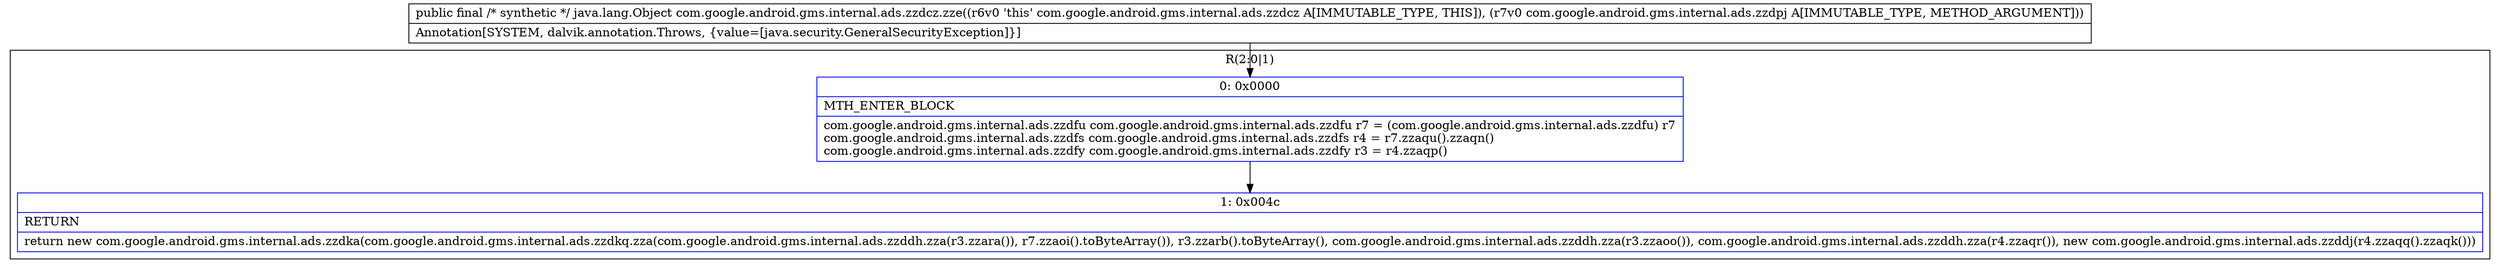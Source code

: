 digraph "CFG forcom.google.android.gms.internal.ads.zzdcz.zze(Lcom\/google\/android\/gms\/internal\/ads\/zzdpj;)Ljava\/lang\/Object;" {
subgraph cluster_Region_1263917203 {
label = "R(2:0|1)";
node [shape=record,color=blue];
Node_0 [shape=record,label="{0\:\ 0x0000|MTH_ENTER_BLOCK\l|com.google.android.gms.internal.ads.zzdfu com.google.android.gms.internal.ads.zzdfu r7 = (com.google.android.gms.internal.ads.zzdfu) r7\lcom.google.android.gms.internal.ads.zzdfs com.google.android.gms.internal.ads.zzdfs r4 = r7.zzaqu().zzaqn()\lcom.google.android.gms.internal.ads.zzdfy com.google.android.gms.internal.ads.zzdfy r3 = r4.zzaqp()\l}"];
Node_1 [shape=record,label="{1\:\ 0x004c|RETURN\l|return new com.google.android.gms.internal.ads.zzdka(com.google.android.gms.internal.ads.zzdkq.zza(com.google.android.gms.internal.ads.zzddh.zza(r3.zzara()), r7.zzaoi().toByteArray()), r3.zzarb().toByteArray(), com.google.android.gms.internal.ads.zzddh.zza(r3.zzaoo()), com.google.android.gms.internal.ads.zzddh.zza(r4.zzaqr()), new com.google.android.gms.internal.ads.zzddj(r4.zzaqq().zzaqk()))\l}"];
}
MethodNode[shape=record,label="{public final \/* synthetic *\/ java.lang.Object com.google.android.gms.internal.ads.zzdcz.zze((r6v0 'this' com.google.android.gms.internal.ads.zzdcz A[IMMUTABLE_TYPE, THIS]), (r7v0 com.google.android.gms.internal.ads.zzdpj A[IMMUTABLE_TYPE, METHOD_ARGUMENT]))  | Annotation[SYSTEM, dalvik.annotation.Throws, \{value=[java.security.GeneralSecurityException]\}]\l}"];
MethodNode -> Node_0;
Node_0 -> Node_1;
}

